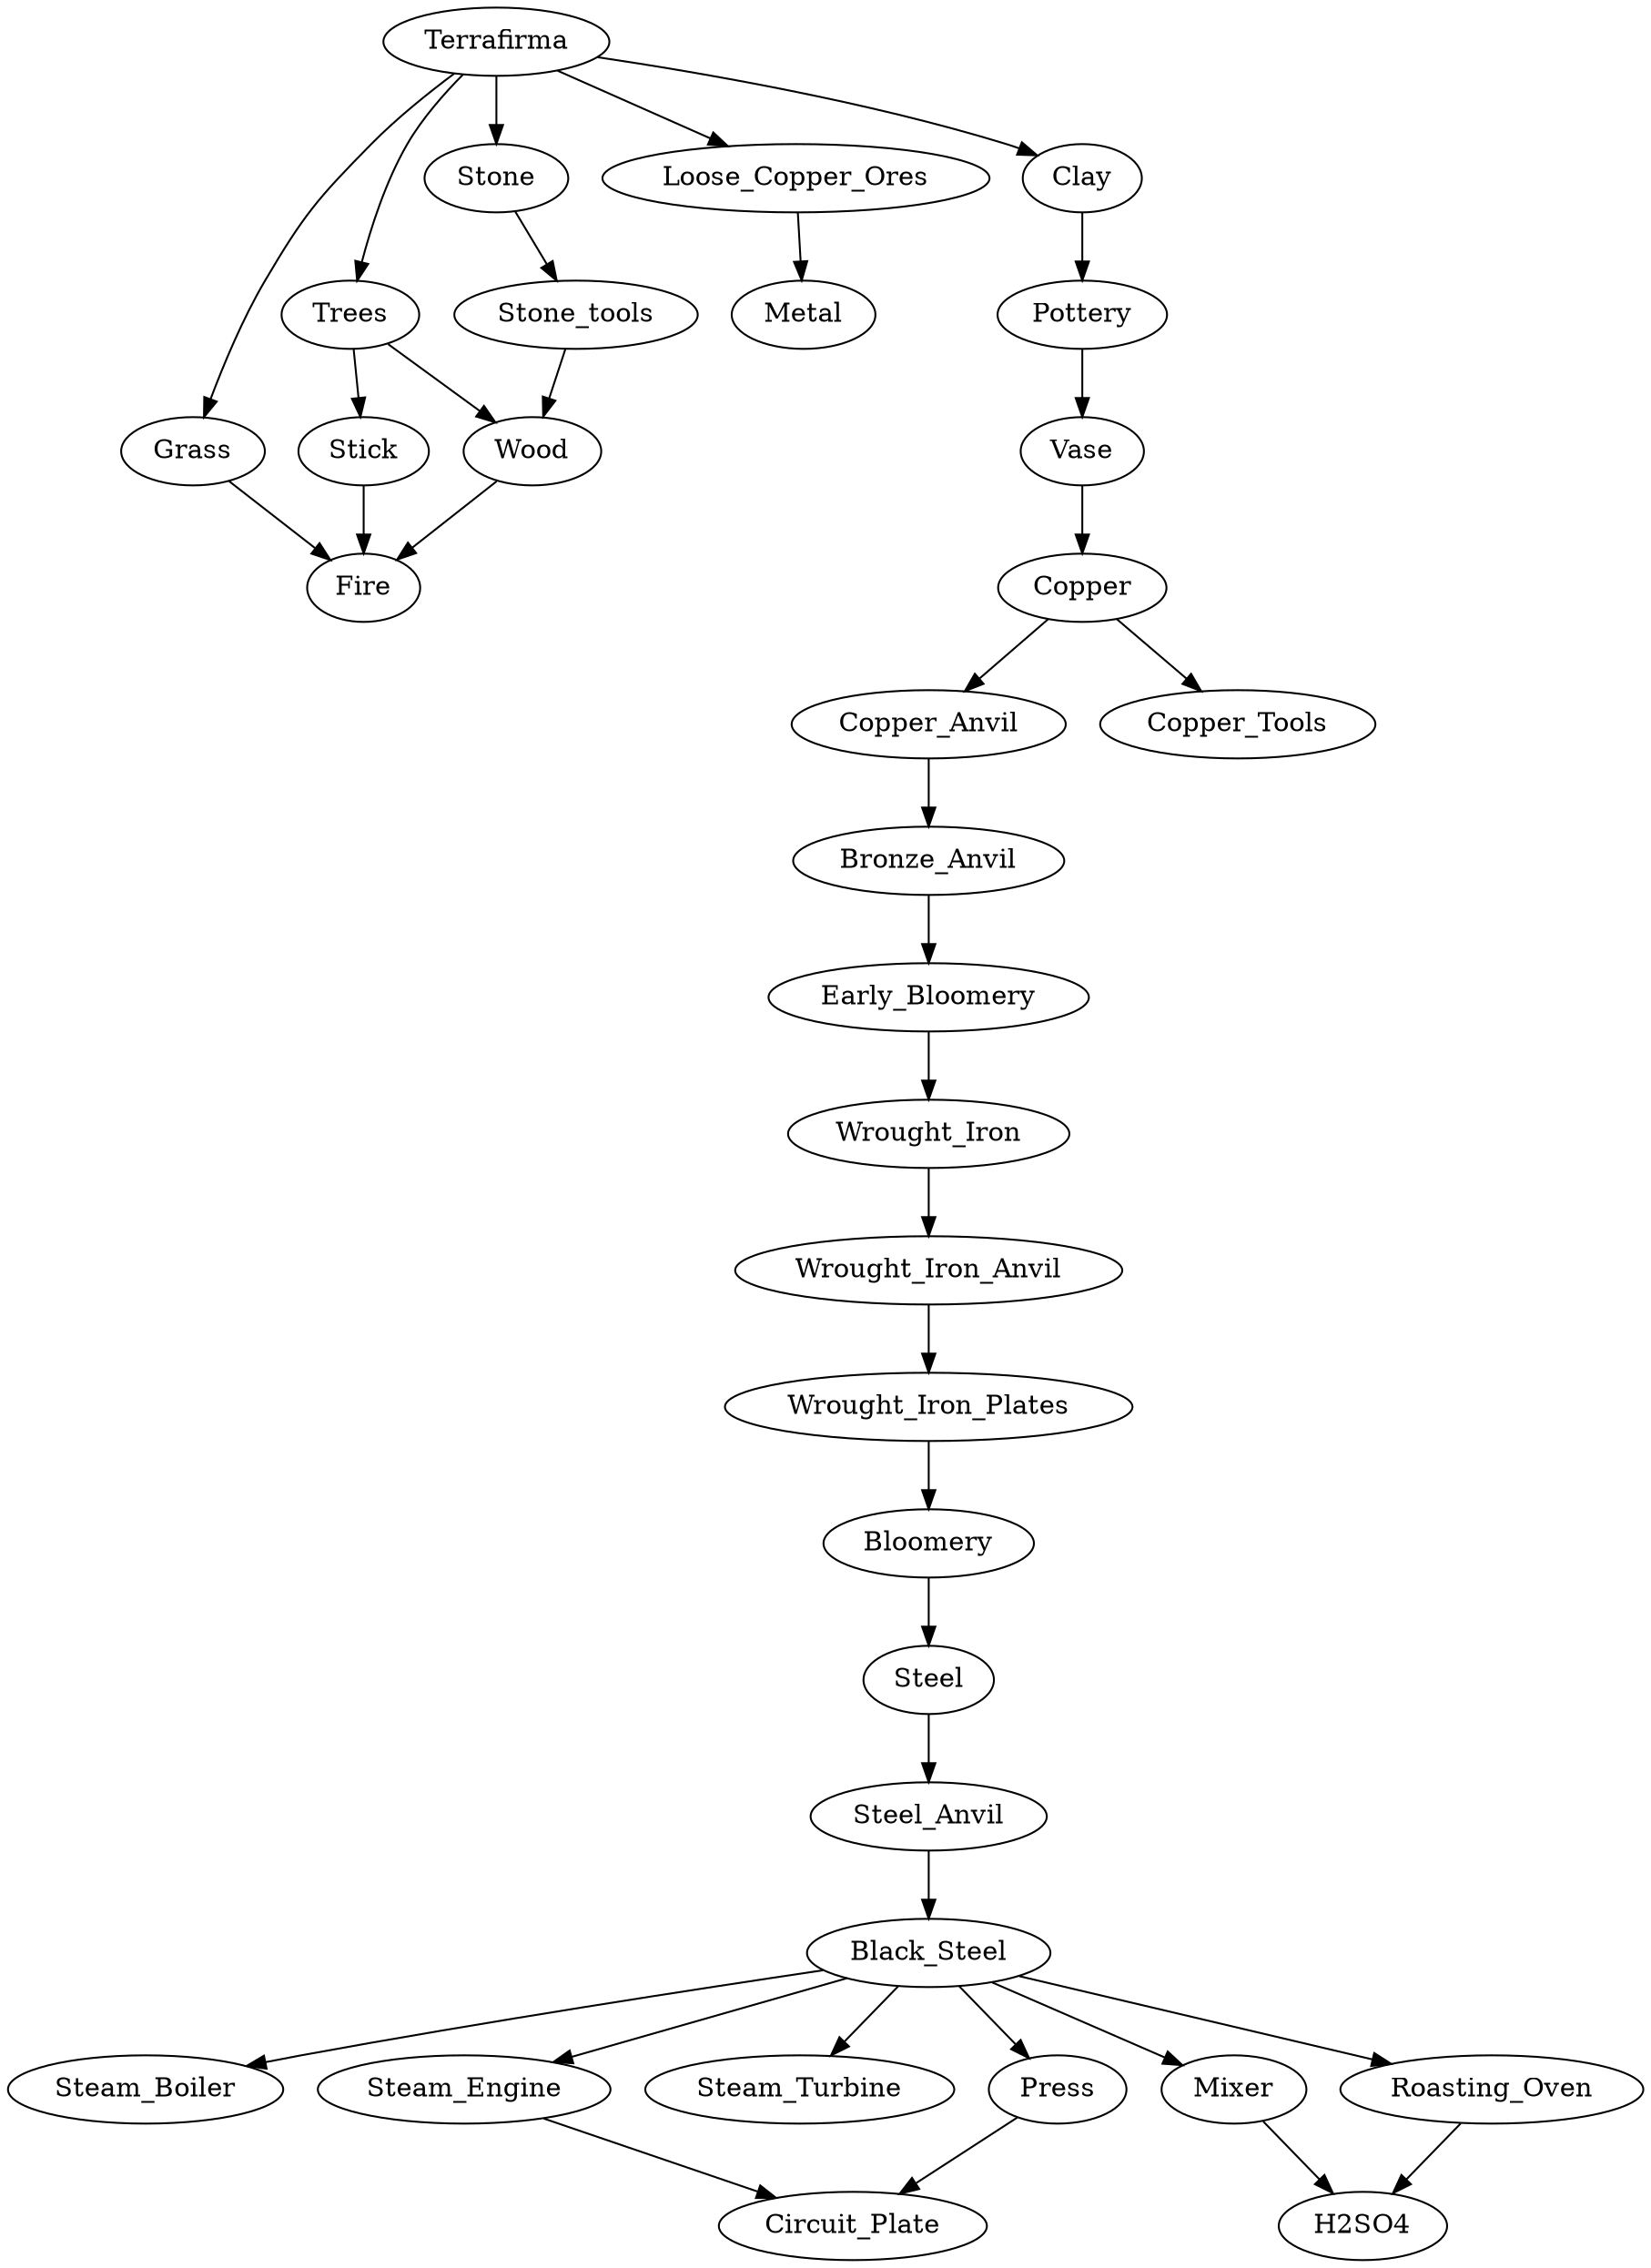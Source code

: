 digraph G {
Terrafirma->Stone
Terrafirma->Grass
Terrafirma->Trees
Terrafirma->Loose_Copper_Ores
Terrafirma->Clay

Trees->Stick
Trees->Wood

Stone->Stone_tools
Stone_tools->Wood

Stick->Fire
Grass->Fire
Wood->Fire
Loose_Copper_Ores->Metal
Clay->Pottery
Pottery->Vase
Vase->Copper

Copper->Copper_Anvil
Copper->Copper_Tools

Copper_Anvil->Bronze_Anvil
Bronze_Anvil->Early_Bloomery

Early_Bloomery->Wrought_Iron
Wrought_Iron->Wrought_Iron_Anvil

Wrought_Iron_Anvil->Wrought_Iron_Plates
Wrought_Iron_Plates->Bloomery

Bloomery->Steel
Steel->Steel_Anvil
Steel_Anvil->Black_Steel

Black_Steel->Steam_Boiler
Black_Steel->Steam_Engine
Black_Steel->Steam_Turbine
Black_Steel->Press
Black_Steel->Mixer
Black_Steel->Roasting_Oven

Steam_Engine->Circuit_Plate
Press->Circuit_Plate

Mixer->H2SO4
Roasting_Oven->H2SO4
}

